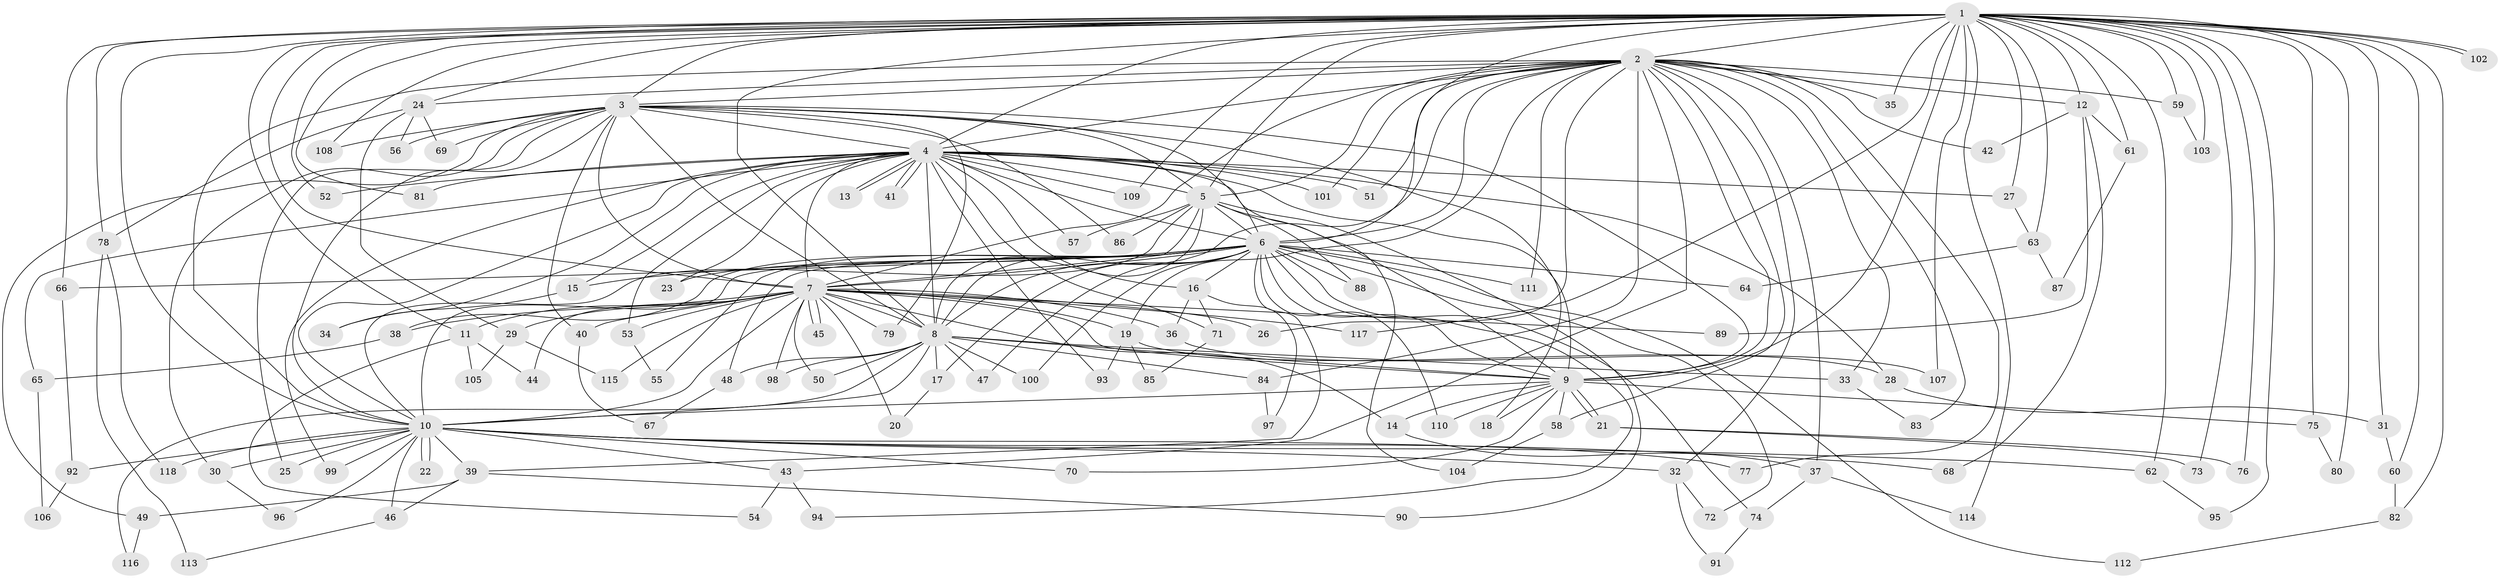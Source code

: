 // coarse degree distribution, {3: 0.23943661971830985, 24: 0.014084507042253521, 32: 0.014084507042253521, 4: 0.1267605633802817, 5: 0.07042253521126761, 1: 0.07042253521126761, 2: 0.352112676056338, 26: 0.014084507042253521, 22: 0.014084507042253521, 16: 0.028169014084507043, 11: 0.014084507042253521, 19: 0.014084507042253521, 14: 0.014084507042253521, 23: 0.014084507042253521}
// Generated by graph-tools (version 1.1) at 2025/36/03/04/25 23:36:37]
// undirected, 118 vertices, 261 edges
graph export_dot {
  node [color=gray90,style=filled];
  1;
  2;
  3;
  4;
  5;
  6;
  7;
  8;
  9;
  10;
  11;
  12;
  13;
  14;
  15;
  16;
  17;
  18;
  19;
  20;
  21;
  22;
  23;
  24;
  25;
  26;
  27;
  28;
  29;
  30;
  31;
  32;
  33;
  34;
  35;
  36;
  37;
  38;
  39;
  40;
  41;
  42;
  43;
  44;
  45;
  46;
  47;
  48;
  49;
  50;
  51;
  52;
  53;
  54;
  55;
  56;
  57;
  58;
  59;
  60;
  61;
  62;
  63;
  64;
  65;
  66;
  67;
  68;
  69;
  70;
  71;
  72;
  73;
  74;
  75;
  76;
  77;
  78;
  79;
  80;
  81;
  82;
  83;
  84;
  85;
  86;
  87;
  88;
  89;
  90;
  91;
  92;
  93;
  94;
  95;
  96;
  97;
  98;
  99;
  100;
  101;
  102;
  103;
  104;
  105;
  106;
  107;
  108;
  109;
  110;
  111;
  112;
  113;
  114;
  115;
  116;
  117;
  118;
  1 -- 2;
  1 -- 3;
  1 -- 4;
  1 -- 5;
  1 -- 6;
  1 -- 7;
  1 -- 8;
  1 -- 9;
  1 -- 10;
  1 -- 11;
  1 -- 12;
  1 -- 24;
  1 -- 27;
  1 -- 31;
  1 -- 35;
  1 -- 52;
  1 -- 59;
  1 -- 60;
  1 -- 61;
  1 -- 62;
  1 -- 63;
  1 -- 66;
  1 -- 73;
  1 -- 75;
  1 -- 76;
  1 -- 78;
  1 -- 80;
  1 -- 81;
  1 -- 82;
  1 -- 95;
  1 -- 102;
  1 -- 102;
  1 -- 103;
  1 -- 107;
  1 -- 108;
  1 -- 109;
  1 -- 114;
  1 -- 117;
  2 -- 3;
  2 -- 4;
  2 -- 5;
  2 -- 6;
  2 -- 7;
  2 -- 8;
  2 -- 9;
  2 -- 10;
  2 -- 12;
  2 -- 19;
  2 -- 24;
  2 -- 26;
  2 -- 32;
  2 -- 33;
  2 -- 35;
  2 -- 37;
  2 -- 42;
  2 -- 43;
  2 -- 51;
  2 -- 58;
  2 -- 59;
  2 -- 77;
  2 -- 83;
  2 -- 84;
  2 -- 101;
  2 -- 111;
  3 -- 4;
  3 -- 5;
  3 -- 6;
  3 -- 7;
  3 -- 8;
  3 -- 9;
  3 -- 10;
  3 -- 18;
  3 -- 25;
  3 -- 30;
  3 -- 40;
  3 -- 49;
  3 -- 56;
  3 -- 69;
  3 -- 79;
  3 -- 86;
  3 -- 108;
  4 -- 5;
  4 -- 6;
  4 -- 7;
  4 -- 8;
  4 -- 9;
  4 -- 10;
  4 -- 13;
  4 -- 13;
  4 -- 15;
  4 -- 16;
  4 -- 23;
  4 -- 27;
  4 -- 28;
  4 -- 34;
  4 -- 41;
  4 -- 41;
  4 -- 51;
  4 -- 52;
  4 -- 53;
  4 -- 57;
  4 -- 65;
  4 -- 71;
  4 -- 81;
  4 -- 93;
  4 -- 99;
  4 -- 101;
  4 -- 104;
  4 -- 109;
  5 -- 6;
  5 -- 7;
  5 -- 8;
  5 -- 9;
  5 -- 10;
  5 -- 57;
  5 -- 86;
  5 -- 88;
  5 -- 90;
  6 -- 7;
  6 -- 8;
  6 -- 9;
  6 -- 10;
  6 -- 15;
  6 -- 16;
  6 -- 17;
  6 -- 23;
  6 -- 38;
  6 -- 39;
  6 -- 47;
  6 -- 48;
  6 -- 55;
  6 -- 64;
  6 -- 66;
  6 -- 72;
  6 -- 74;
  6 -- 88;
  6 -- 94;
  6 -- 100;
  6 -- 110;
  6 -- 111;
  6 -- 112;
  7 -- 8;
  7 -- 9;
  7 -- 10;
  7 -- 11;
  7 -- 14;
  7 -- 19;
  7 -- 20;
  7 -- 26;
  7 -- 29;
  7 -- 36;
  7 -- 38;
  7 -- 40;
  7 -- 44;
  7 -- 45;
  7 -- 45;
  7 -- 50;
  7 -- 53;
  7 -- 79;
  7 -- 89;
  7 -- 98;
  7 -- 115;
  7 -- 117;
  8 -- 9;
  8 -- 10;
  8 -- 17;
  8 -- 33;
  8 -- 47;
  8 -- 48;
  8 -- 50;
  8 -- 84;
  8 -- 98;
  8 -- 100;
  8 -- 116;
  9 -- 10;
  9 -- 14;
  9 -- 18;
  9 -- 21;
  9 -- 21;
  9 -- 58;
  9 -- 70;
  9 -- 75;
  9 -- 110;
  10 -- 22;
  10 -- 22;
  10 -- 25;
  10 -- 30;
  10 -- 32;
  10 -- 39;
  10 -- 43;
  10 -- 46;
  10 -- 62;
  10 -- 68;
  10 -- 70;
  10 -- 77;
  10 -- 92;
  10 -- 96;
  10 -- 99;
  10 -- 118;
  11 -- 44;
  11 -- 54;
  11 -- 105;
  12 -- 42;
  12 -- 61;
  12 -- 68;
  12 -- 89;
  14 -- 37;
  15 -- 34;
  16 -- 36;
  16 -- 71;
  16 -- 97;
  17 -- 20;
  19 -- 28;
  19 -- 85;
  19 -- 93;
  21 -- 73;
  21 -- 76;
  24 -- 29;
  24 -- 56;
  24 -- 69;
  24 -- 78;
  27 -- 63;
  28 -- 31;
  29 -- 105;
  29 -- 115;
  30 -- 96;
  31 -- 60;
  32 -- 72;
  32 -- 91;
  33 -- 83;
  36 -- 107;
  37 -- 74;
  37 -- 114;
  38 -- 65;
  39 -- 46;
  39 -- 49;
  39 -- 90;
  40 -- 67;
  43 -- 54;
  43 -- 94;
  46 -- 113;
  48 -- 67;
  49 -- 116;
  53 -- 55;
  58 -- 104;
  59 -- 103;
  60 -- 82;
  61 -- 87;
  62 -- 95;
  63 -- 64;
  63 -- 87;
  65 -- 106;
  66 -- 92;
  71 -- 85;
  74 -- 91;
  75 -- 80;
  78 -- 113;
  78 -- 118;
  82 -- 112;
  84 -- 97;
  92 -- 106;
}

